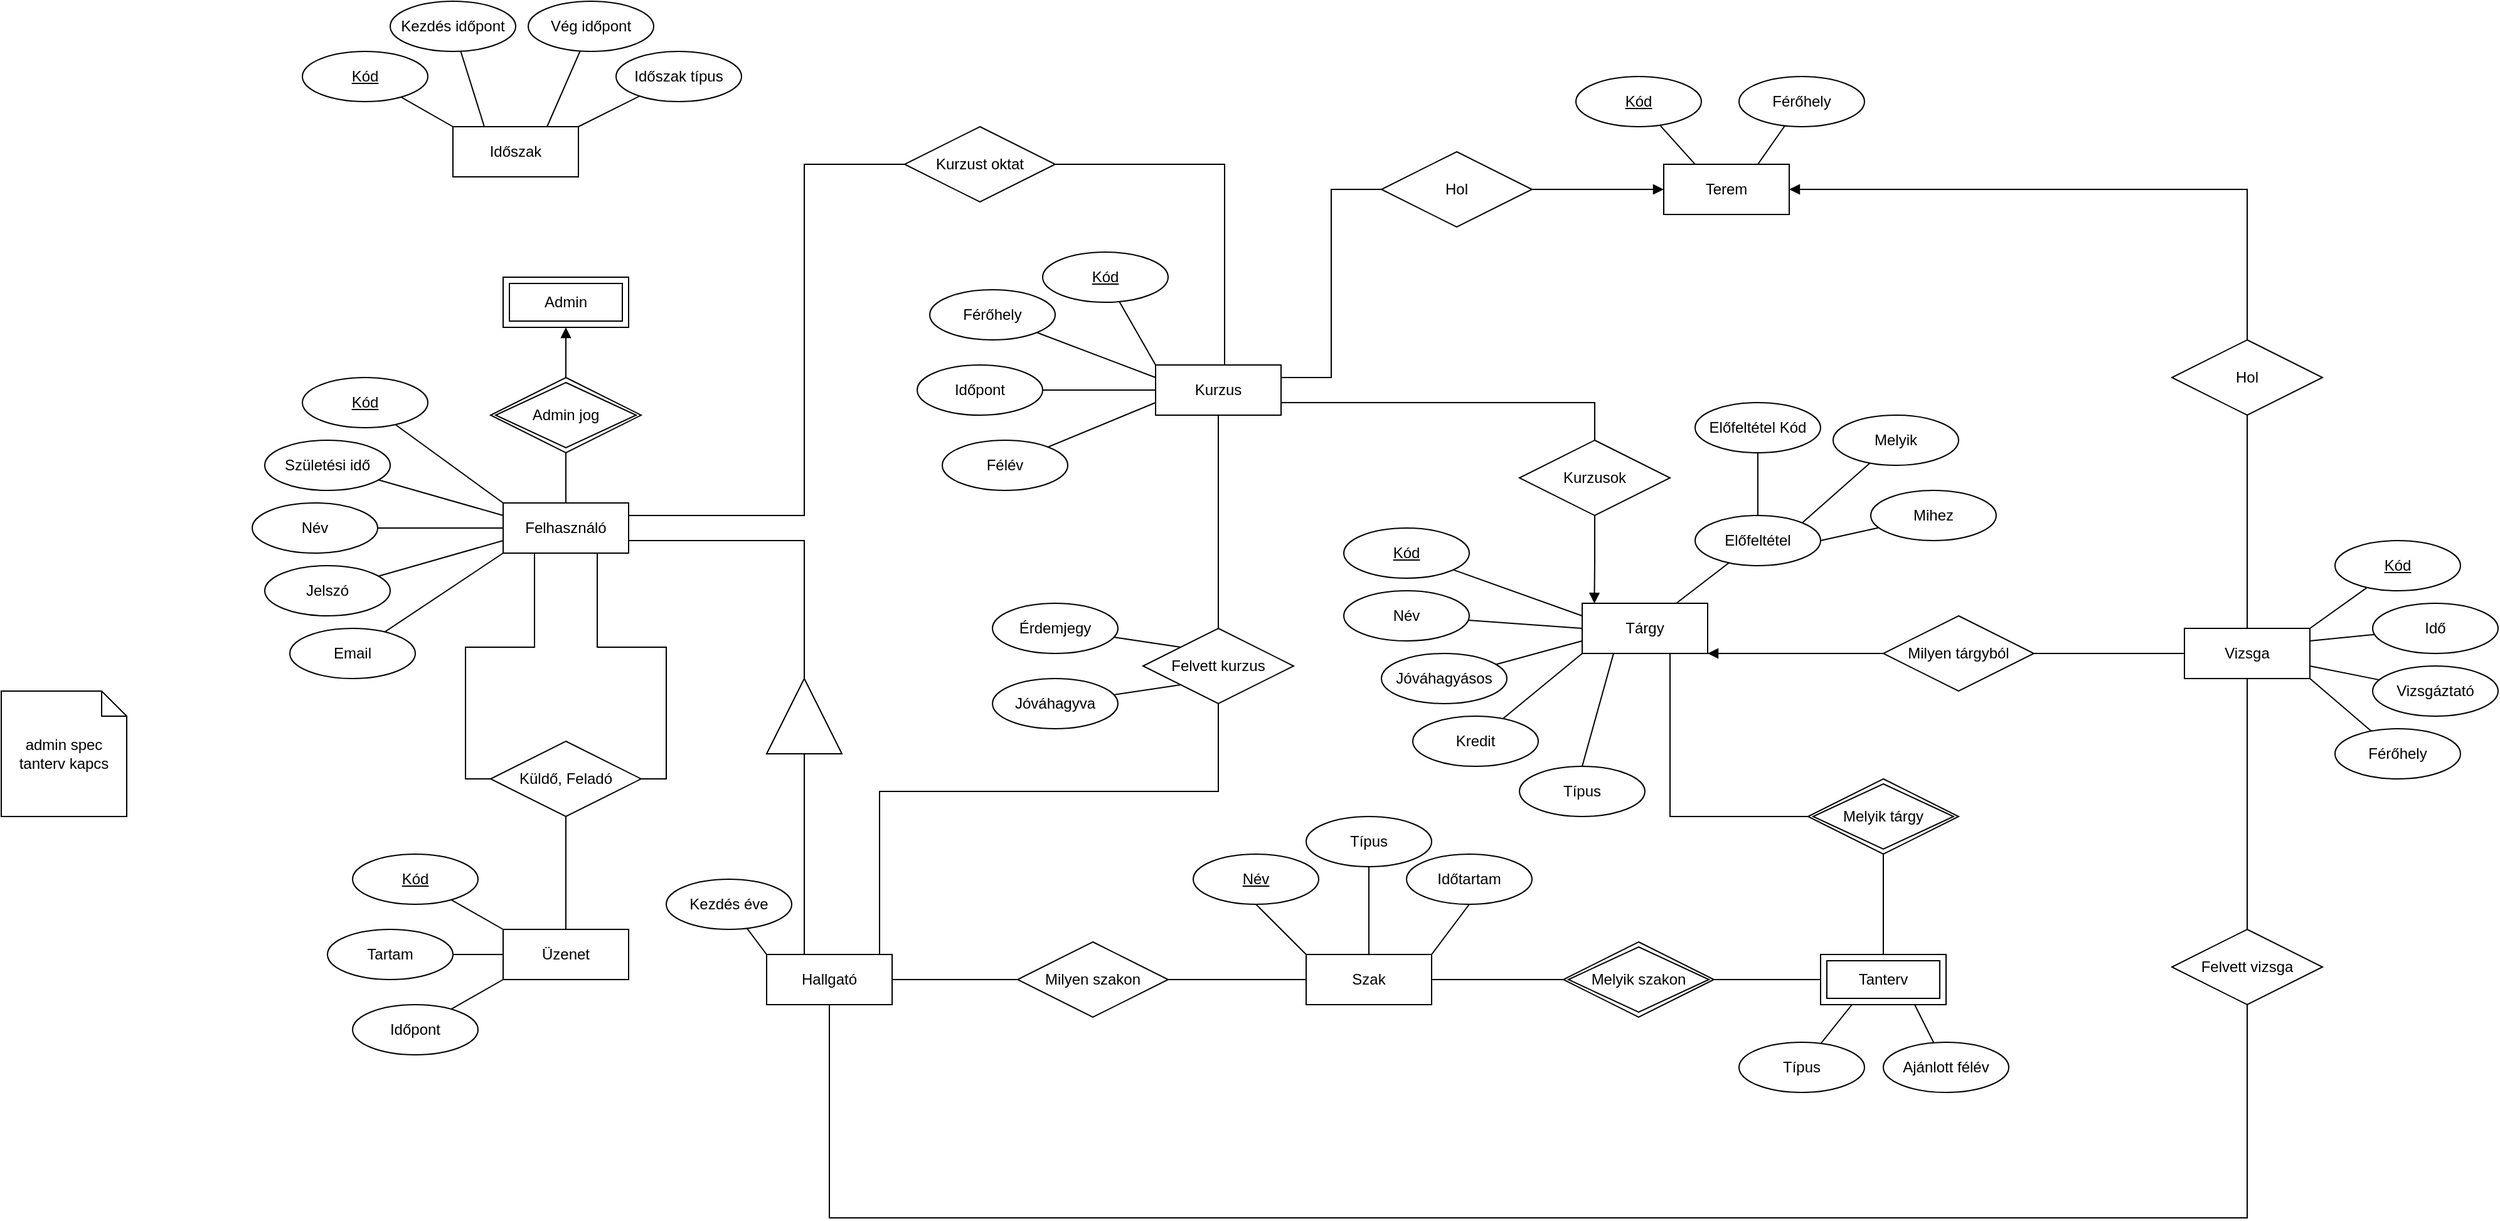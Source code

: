 <mxfile version="24.0.1" type="device">
  <diagram id="R2lEEEUBdFMjLlhIrx00" name="Page-1">
    <mxGraphModel dx="974" dy="-713" grid="1" gridSize="10" guides="1" tooltips="1" connect="1" arrows="1" fold="1" page="1" pageScale="1" pageWidth="850" pageHeight="1100" math="0" shadow="0" extFonts="Permanent Marker^https://fonts.googleapis.com/css?family=Permanent+Marker">
      <root>
        <mxCell id="0" />
        <mxCell id="1" parent="0" />
        <mxCell id="ymtsDFFoy1cgHrSzAJ-t-154" value="Admin" style="shape=ext;margin=3;double=1;whiteSpace=wrap;html=1;align=center;strokeColor=default;verticalAlign=middle;fontFamily=Helvetica;fontSize=12;fontColor=default;fillColor=default;" parent="1" vertex="1">
          <mxGeometry x="510" y="1360" width="100" height="40" as="geometry" />
        </mxCell>
        <mxCell id="ymtsDFFoy1cgHrSzAJ-t-155" value="Felhasználó" style="whiteSpace=wrap;html=1;align=center;strokeColor=default;verticalAlign=middle;fontFamily=Helvetica;fontSize=12;fontColor=default;fillColor=default;" parent="1" vertex="1">
          <mxGeometry x="510" y="1540" width="100" height="40" as="geometry" />
        </mxCell>
        <mxCell id="ymtsDFFoy1cgHrSzAJ-t-156" style="rounded=0;orthogonalLoop=1;jettySize=auto;html=1;entryX=0;entryY=0.25;entryDx=0;entryDy=0;fontFamily=Helvetica;fontSize=12;fontColor=default;endArrow=none;endFill=0;" parent="1" source="ymtsDFFoy1cgHrSzAJ-t-157" target="ymtsDFFoy1cgHrSzAJ-t-155" edge="1">
          <mxGeometry relative="1" as="geometry" />
        </mxCell>
        <mxCell id="ymtsDFFoy1cgHrSzAJ-t-157" value="Születési idő" style="ellipse;whiteSpace=wrap;html=1;align=center;strokeColor=default;verticalAlign=middle;fontFamily=Helvetica;fontSize=12;fontColor=default;fillColor=default;" parent="1" vertex="1">
          <mxGeometry x="320" y="1490" width="100" height="40" as="geometry" />
        </mxCell>
        <mxCell id="ymtsDFFoy1cgHrSzAJ-t-162" style="rounded=0;orthogonalLoop=1;jettySize=auto;html=1;entryX=0;entryY=0.5;entryDx=0;entryDy=0;fontFamily=Helvetica;fontSize=12;fontColor=default;endArrow=none;endFill=0;" parent="1" source="ymtsDFFoy1cgHrSzAJ-t-163" target="ymtsDFFoy1cgHrSzAJ-t-155" edge="1">
          <mxGeometry relative="1" as="geometry" />
        </mxCell>
        <mxCell id="ymtsDFFoy1cgHrSzAJ-t-163" value="&lt;div&gt;Név&lt;/div&gt;" style="ellipse;whiteSpace=wrap;html=1;align=center;strokeColor=default;verticalAlign=middle;fontFamily=Helvetica;fontSize=12;fontColor=default;fillColor=default;" parent="1" vertex="1">
          <mxGeometry x="310" y="1540" width="100" height="40" as="geometry" />
        </mxCell>
        <mxCell id="ymtsDFFoy1cgHrSzAJ-t-164" style="rounded=0;orthogonalLoop=1;jettySize=auto;html=1;entryX=0;entryY=0.75;entryDx=0;entryDy=0;fontFamily=Helvetica;fontSize=12;fontColor=default;endArrow=none;endFill=0;" parent="1" source="ymtsDFFoy1cgHrSzAJ-t-165" target="ymtsDFFoy1cgHrSzAJ-t-155" edge="1">
          <mxGeometry relative="1" as="geometry" />
        </mxCell>
        <mxCell id="ymtsDFFoy1cgHrSzAJ-t-165" value="Jelszó" style="ellipse;whiteSpace=wrap;html=1;align=center;strokeColor=default;verticalAlign=middle;fontFamily=Helvetica;fontSize=12;fontColor=default;fillColor=default;" parent="1" vertex="1">
          <mxGeometry x="320" y="1590" width="100" height="40" as="geometry" />
        </mxCell>
        <mxCell id="ymtsDFFoy1cgHrSzAJ-t-166" style="rounded=0;orthogonalLoop=1;jettySize=auto;html=1;entryX=0;entryY=1;entryDx=0;entryDy=0;fontFamily=Helvetica;fontSize=12;fontColor=default;endArrow=none;endFill=0;" parent="1" source="ymtsDFFoy1cgHrSzAJ-t-167" target="ymtsDFFoy1cgHrSzAJ-t-155" edge="1">
          <mxGeometry relative="1" as="geometry" />
        </mxCell>
        <mxCell id="ymtsDFFoy1cgHrSzAJ-t-167" value="Email" style="ellipse;whiteSpace=wrap;html=1;align=center;strokeColor=default;verticalAlign=middle;fontFamily=Helvetica;fontSize=12;fontColor=default;fillColor=default;" parent="1" vertex="1">
          <mxGeometry x="340" y="1640" width="100" height="40" as="geometry" />
        </mxCell>
        <mxCell id="ymtsDFFoy1cgHrSzAJ-t-168" style="rounded=0;orthogonalLoop=1;jettySize=auto;html=1;entryX=0;entryY=0;entryDx=0;entryDy=0;fontFamily=Helvetica;fontSize=12;fontColor=default;endArrow=none;endFill=0;" parent="1" source="ymtsDFFoy1cgHrSzAJ-t-169" target="ymtsDFFoy1cgHrSzAJ-t-155" edge="1">
          <mxGeometry relative="1" as="geometry" />
        </mxCell>
        <mxCell id="ymtsDFFoy1cgHrSzAJ-t-169" value="Kód" style="ellipse;whiteSpace=wrap;html=1;align=center;fontStyle=4;strokeColor=default;verticalAlign=middle;fontFamily=Helvetica;fontSize=12;fontColor=default;fillColor=default;" parent="1" vertex="1">
          <mxGeometry x="350" y="1440" width="100" height="40" as="geometry" />
        </mxCell>
        <mxCell id="ymtsDFFoy1cgHrSzAJ-t-170" style="rounded=0;orthogonalLoop=1;jettySize=auto;html=1;entryX=0.5;entryY=0;entryDx=0;entryDy=0;fontFamily=Helvetica;fontSize=12;fontColor=default;endArrow=none;endFill=0;edgeStyle=orthogonalEdgeStyle;" parent="1" source="ymtsDFFoy1cgHrSzAJ-t-172" target="ymtsDFFoy1cgHrSzAJ-t-155" edge="1">
          <mxGeometry relative="1" as="geometry" />
        </mxCell>
        <mxCell id="ymtsDFFoy1cgHrSzAJ-t-171" style="rounded=0;orthogonalLoop=1;jettySize=auto;html=1;entryX=0.5;entryY=1;entryDx=0;entryDy=0;fontFamily=Helvetica;fontSize=12;fontColor=default;endArrow=block;endFill=1;edgeStyle=orthogonalEdgeStyle;" parent="1" source="ymtsDFFoy1cgHrSzAJ-t-172" target="ymtsDFFoy1cgHrSzAJ-t-154" edge="1">
          <mxGeometry relative="1" as="geometry" />
        </mxCell>
        <mxCell id="ymtsDFFoy1cgHrSzAJ-t-172" value="Admin jog" style="shape=rhombus;double=1;perimeter=rhombusPerimeter;whiteSpace=wrap;html=1;align=center;strokeColor=default;verticalAlign=middle;fontFamily=Helvetica;fontSize=12;fontColor=default;fillColor=default;" parent="1" vertex="1">
          <mxGeometry x="500" y="1440" width="120" height="60" as="geometry" />
        </mxCell>
        <mxCell id="ymtsDFFoy1cgHrSzAJ-t-173" style="edgeStyle=orthogonalEdgeStyle;rounded=0;orthogonalLoop=1;jettySize=auto;html=1;entryX=0.5;entryY=1;entryDx=0;entryDy=0;fontFamily=Helvetica;fontSize=12;fontColor=default;exitX=0.75;exitY=0;exitDx=0;exitDy=0;endArrow=none;endFill=0;" parent="1" source="ymtsDFFoy1cgHrSzAJ-t-174" target="yA5O6WEM55twFTHgfPoU-2" edge="1">
          <mxGeometry relative="1" as="geometry">
            <Array as="points">
              <mxPoint x="810" y="1900" />
              <mxPoint x="810" y="1770" />
              <mxPoint x="1080" y="1770" />
            </Array>
            <mxPoint x="900" y="1750.0" as="targetPoint" />
          </mxGeometry>
        </mxCell>
        <mxCell id="ymtsDFFoy1cgHrSzAJ-t-174" value="Hallgató" style="whiteSpace=wrap;html=1;align=center;strokeColor=default;verticalAlign=middle;fontFamily=Helvetica;fontSize=12;fontColor=default;fillColor=default;" parent="1" vertex="1">
          <mxGeometry x="720" y="1900" width="100" height="40" as="geometry" />
        </mxCell>
        <mxCell id="ymtsDFFoy1cgHrSzAJ-t-175" style="edgeStyle=orthogonalEdgeStyle;rounded=0;orthogonalLoop=1;jettySize=auto;html=1;fontFamily=Helvetica;fontSize=12;fontColor=default;endArrow=none;endFill=0;" parent="1" source="ymtsDFFoy1cgHrSzAJ-t-177" target="ymtsDFFoy1cgHrSzAJ-t-174" edge="1">
          <mxGeometry relative="1" as="geometry">
            <Array as="points">
              <mxPoint x="750" y="1780" />
              <mxPoint x="750" y="1780" />
            </Array>
          </mxGeometry>
        </mxCell>
        <mxCell id="ymtsDFFoy1cgHrSzAJ-t-176" style="edgeStyle=orthogonalEdgeStyle;rounded=0;orthogonalLoop=1;jettySize=auto;html=1;entryX=1;entryY=0.75;entryDx=0;entryDy=0;fontFamily=Helvetica;fontSize=12;fontColor=default;endArrow=none;endFill=0;exitX=1;exitY=0.5;exitDx=0;exitDy=0;" parent="1" source="ymtsDFFoy1cgHrSzAJ-t-177" target="ymtsDFFoy1cgHrSzAJ-t-155" edge="1">
          <mxGeometry relative="1" as="geometry">
            <Array as="points">
              <mxPoint x="750" y="1570" />
            </Array>
          </mxGeometry>
        </mxCell>
        <mxCell id="ymtsDFFoy1cgHrSzAJ-t-177" value="" style="triangle;whiteSpace=wrap;html=1;strokeColor=default;align=center;verticalAlign=middle;fontFamily=Helvetica;fontSize=12;fontColor=default;fillColor=default;rotation=-90;" parent="1" vertex="1">
          <mxGeometry x="720" y="1680" width="60" height="60" as="geometry" />
        </mxCell>
        <mxCell id="ymtsDFFoy1cgHrSzAJ-t-178" style="rounded=0;orthogonalLoop=1;jettySize=auto;html=1;entryX=0;entryY=0;entryDx=0;entryDy=0;fontFamily=Helvetica;fontSize=12;fontColor=default;endArrow=none;endFill=0;" parent="1" source="ymtsDFFoy1cgHrSzAJ-t-179" target="ymtsDFFoy1cgHrSzAJ-t-174" edge="1">
          <mxGeometry relative="1" as="geometry" />
        </mxCell>
        <mxCell id="ymtsDFFoy1cgHrSzAJ-t-179" value="Kezdés éve" style="ellipse;whiteSpace=wrap;html=1;align=center;strokeColor=default;verticalAlign=middle;fontFamily=Helvetica;fontSize=12;fontColor=default;fillColor=default;" parent="1" vertex="1">
          <mxGeometry x="640" y="1840" width="100" height="40" as="geometry" />
        </mxCell>
        <mxCell id="ymtsDFFoy1cgHrSzAJ-t-180" style="edgeStyle=orthogonalEdgeStyle;rounded=0;orthogonalLoop=1;jettySize=auto;html=1;entryX=1;entryY=0.5;entryDx=0;entryDy=0;fontFamily=Helvetica;fontSize=12;fontColor=default;endArrow=none;endFill=0;startArrow=none;startFill=0;" parent="1" source="ymtsDFFoy1cgHrSzAJ-t-181" target="ymtsDFFoy1cgHrSzAJ-t-183" edge="1">
          <mxGeometry relative="1" as="geometry" />
        </mxCell>
        <mxCell id="ymtsDFFoy1cgHrSzAJ-t-181" value="Szak" style="whiteSpace=wrap;html=1;align=center;strokeColor=default;verticalAlign=middle;fontFamily=Helvetica;fontSize=12;fontColor=default;fillColor=default;" parent="1" vertex="1">
          <mxGeometry x="1150" y="1900" width="100" height="40" as="geometry" />
        </mxCell>
        <mxCell id="ymtsDFFoy1cgHrSzAJ-t-182" style="edgeStyle=orthogonalEdgeStyle;rounded=0;orthogonalLoop=1;jettySize=auto;html=1;entryX=1;entryY=0.5;entryDx=0;entryDy=0;fontFamily=Helvetica;fontSize=12;fontColor=default;endArrow=none;endFill=0;" parent="1" source="ymtsDFFoy1cgHrSzAJ-t-183" target="ymtsDFFoy1cgHrSzAJ-t-174" edge="1">
          <mxGeometry relative="1" as="geometry" />
        </mxCell>
        <mxCell id="ymtsDFFoy1cgHrSzAJ-t-183" value="Milyen szakon" style="shape=rhombus;perimeter=rhombusPerimeter;whiteSpace=wrap;html=1;align=center;strokeColor=default;verticalAlign=middle;fontFamily=Helvetica;fontSize=12;fontColor=default;fillColor=default;" parent="1" vertex="1">
          <mxGeometry x="920" y="1890" width="120" height="60" as="geometry" />
        </mxCell>
        <mxCell id="ymtsDFFoy1cgHrSzAJ-t-184" style="rounded=0;orthogonalLoop=1;jettySize=auto;html=1;entryX=0;entryY=0;entryDx=0;entryDy=0;fontFamily=Helvetica;fontSize=12;fontColor=default;exitX=0.5;exitY=1;exitDx=0;exitDy=0;endArrow=none;endFill=0;" parent="1" source="ymtsDFFoy1cgHrSzAJ-t-189" target="ymtsDFFoy1cgHrSzAJ-t-181" edge="1">
          <mxGeometry relative="1" as="geometry">
            <mxPoint x="1110" y="1970" as="sourcePoint" />
          </mxGeometry>
        </mxCell>
        <mxCell id="ymtsDFFoy1cgHrSzAJ-t-185" style="rounded=0;orthogonalLoop=1;jettySize=auto;html=1;entryX=0.5;entryY=0;entryDx=0;entryDy=0;fontFamily=Helvetica;fontSize=12;fontColor=default;endArrow=none;endFill=0;" parent="1" source="ymtsDFFoy1cgHrSzAJ-t-186" target="ymtsDFFoy1cgHrSzAJ-t-181" edge="1">
          <mxGeometry relative="1" as="geometry" />
        </mxCell>
        <mxCell id="ymtsDFFoy1cgHrSzAJ-t-186" value="Típus" style="ellipse;whiteSpace=wrap;html=1;align=center;strokeColor=default;verticalAlign=middle;fontFamily=Helvetica;fontSize=12;fontColor=default;fillColor=default;" parent="1" vertex="1">
          <mxGeometry x="1150" y="1790" width="100" height="40" as="geometry" />
        </mxCell>
        <mxCell id="ymtsDFFoy1cgHrSzAJ-t-187" style="rounded=0;orthogonalLoop=1;jettySize=auto;html=1;entryX=1;entryY=0;entryDx=0;entryDy=0;fontFamily=Helvetica;fontSize=12;fontColor=default;endArrow=none;endFill=0;exitX=0.5;exitY=1;exitDx=0;exitDy=0;" parent="1" source="ymtsDFFoy1cgHrSzAJ-t-188" target="ymtsDFFoy1cgHrSzAJ-t-181" edge="1">
          <mxGeometry relative="1" as="geometry" />
        </mxCell>
        <mxCell id="ymtsDFFoy1cgHrSzAJ-t-188" value="Időtartam" style="ellipse;whiteSpace=wrap;html=1;align=center;strokeColor=default;verticalAlign=middle;fontFamily=Helvetica;fontSize=12;fontColor=default;fillColor=default;" parent="1" vertex="1">
          <mxGeometry x="1230" y="1820" width="100" height="40" as="geometry" />
        </mxCell>
        <mxCell id="ymtsDFFoy1cgHrSzAJ-t-189" value="Név" style="ellipse;whiteSpace=wrap;html=1;align=center;fontStyle=4;strokeColor=default;verticalAlign=middle;fontFamily=Helvetica;fontSize=12;fontColor=default;fillColor=default;" parent="1" vertex="1">
          <mxGeometry x="1060" y="1820" width="100" height="40" as="geometry" />
        </mxCell>
        <mxCell id="ymtsDFFoy1cgHrSzAJ-t-190" style="edgeStyle=orthogonalEdgeStyle;rounded=0;orthogonalLoop=1;jettySize=auto;html=1;fontFamily=Helvetica;fontSize=12;fontColor=default;endArrow=none;endFill=0;entryX=1;entryY=0.5;entryDx=0;entryDy=0;exitX=0;exitY=0.5;exitDx=0;exitDy=0;" parent="1" source="ymtsDFFoy1cgHrSzAJ-t-267" target="ymtsDFFoy1cgHrSzAJ-t-181" edge="1">
          <mxGeometry relative="1" as="geometry">
            <mxPoint x="1350" y="1920" as="sourcePoint" />
            <mxPoint x="1180" y="1960" as="targetPoint" />
            <Array as="points" />
          </mxGeometry>
        </mxCell>
        <mxCell id="ymtsDFFoy1cgHrSzAJ-t-191" style="edgeStyle=orthogonalEdgeStyle;rounded=0;orthogonalLoop=1;jettySize=auto;html=1;entryX=0;entryY=0.5;entryDx=0;entryDy=0;fontFamily=Helvetica;fontSize=12;fontColor=default;endArrow=none;endFill=0;exitX=1;exitY=0.5;exitDx=0;exitDy=0;" parent="1" source="ymtsDFFoy1cgHrSzAJ-t-267" target="ymtsDFFoy1cgHrSzAJ-t-265" edge="1">
          <mxGeometry relative="1" as="geometry">
            <mxPoint x="1560" y="1920" as="targetPoint" />
            <mxPoint x="1470" y="1920" as="sourcePoint" />
          </mxGeometry>
        </mxCell>
        <mxCell id="ymtsDFFoy1cgHrSzAJ-t-193" style="rounded=0;orthogonalLoop=1;jettySize=auto;html=1;entryX=0.75;entryY=1;entryDx=0;entryDy=0;fontFamily=Helvetica;fontSize=12;fontColor=default;endArrow=none;endFill=0;" parent="1" source="ymtsDFFoy1cgHrSzAJ-t-194" target="ymtsDFFoy1cgHrSzAJ-t-265" edge="1">
          <mxGeometry relative="1" as="geometry">
            <mxPoint x="1635" y="1940" as="targetPoint" />
          </mxGeometry>
        </mxCell>
        <mxCell id="ymtsDFFoy1cgHrSzAJ-t-194" value="Ajánlott félév" style="ellipse;whiteSpace=wrap;html=1;align=center;strokeColor=default;verticalAlign=middle;fontFamily=Helvetica;fontSize=12;fontColor=default;fillColor=default;" parent="1" vertex="1">
          <mxGeometry x="1610" y="1970" width="100" height="40" as="geometry" />
        </mxCell>
        <mxCell id="ymtsDFFoy1cgHrSzAJ-t-196" style="rounded=0;orthogonalLoop=1;jettySize=auto;html=1;entryX=0.25;entryY=1;entryDx=0;entryDy=0;fontFamily=Helvetica;fontSize=12;fontColor=default;endArrow=none;endFill=0;" parent="1" source="ymtsDFFoy1cgHrSzAJ-t-197" target="ymtsDFFoy1cgHrSzAJ-t-265" edge="1">
          <mxGeometry relative="1" as="geometry">
            <mxPoint x="1585" y="1940" as="targetPoint" />
          </mxGeometry>
        </mxCell>
        <mxCell id="ymtsDFFoy1cgHrSzAJ-t-197" value="Típus" style="ellipse;whiteSpace=wrap;html=1;align=center;strokeColor=default;verticalAlign=middle;fontFamily=Helvetica;fontSize=12;fontColor=default;fillColor=default;" parent="1" vertex="1">
          <mxGeometry x="1495" y="1970" width="100" height="40" as="geometry" />
        </mxCell>
        <mxCell id="ymtsDFFoy1cgHrSzAJ-t-198" style="rounded=0;orthogonalLoop=1;jettySize=auto;html=1;entryX=0;entryY=0.5;entryDx=0;entryDy=0;fontFamily=Helvetica;fontSize=12;fontColor=default;edgeStyle=orthogonalEdgeStyle;endArrow=none;endFill=0;" parent="1" target="ymtsDFFoy1cgHrSzAJ-t-268" edge="1">
          <mxGeometry relative="1" as="geometry">
            <mxPoint x="1440" y="1660" as="sourcePoint" />
            <mxPoint x="1540" y="1790" as="targetPoint" />
            <Array as="points">
              <mxPoint x="1440" y="1790" />
            </Array>
          </mxGeometry>
        </mxCell>
        <mxCell id="ymtsDFFoy1cgHrSzAJ-t-199" value="Tárgy" style="whiteSpace=wrap;html=1;align=center;strokeColor=default;verticalAlign=middle;fontFamily=Helvetica;fontSize=12;fontColor=default;fillColor=default;" parent="1" vertex="1">
          <mxGeometry x="1370" y="1620" width="100" height="40" as="geometry" />
        </mxCell>
        <mxCell id="ymtsDFFoy1cgHrSzAJ-t-200" style="rounded=0;orthogonalLoop=1;jettySize=auto;html=1;entryX=0;entryY=0.25;entryDx=0;entryDy=0;fontFamily=Helvetica;fontSize=12;fontColor=default;endArrow=none;endFill=0;" parent="1" source="ymtsDFFoy1cgHrSzAJ-t-201" target="ymtsDFFoy1cgHrSzAJ-t-199" edge="1">
          <mxGeometry relative="1" as="geometry" />
        </mxCell>
        <mxCell id="ymtsDFFoy1cgHrSzAJ-t-201" value="Kód" style="ellipse;whiteSpace=wrap;html=1;align=center;fontStyle=4;strokeColor=default;verticalAlign=middle;fontFamily=Helvetica;fontSize=12;fontColor=default;fillColor=default;" parent="1" vertex="1">
          <mxGeometry x="1180" y="1560" width="100" height="40" as="geometry" />
        </mxCell>
        <mxCell id="ymtsDFFoy1cgHrSzAJ-t-202" style="rounded=0;orthogonalLoop=1;jettySize=auto;html=1;entryX=0;entryY=0.5;entryDx=0;entryDy=0;fontFamily=Helvetica;fontSize=12;fontColor=default;endArrow=none;endFill=0;" parent="1" source="ymtsDFFoy1cgHrSzAJ-t-203" target="ymtsDFFoy1cgHrSzAJ-t-199" edge="1">
          <mxGeometry relative="1" as="geometry" />
        </mxCell>
        <mxCell id="ymtsDFFoy1cgHrSzAJ-t-203" value="Név" style="ellipse;whiteSpace=wrap;html=1;align=center;strokeColor=default;verticalAlign=middle;fontFamily=Helvetica;fontSize=12;fontColor=default;fillColor=default;" parent="1" vertex="1">
          <mxGeometry x="1180" y="1610" width="100" height="40" as="geometry" />
        </mxCell>
        <mxCell id="ymtsDFFoy1cgHrSzAJ-t-204" style="rounded=0;orthogonalLoop=1;jettySize=auto;html=1;entryX=0;entryY=0.75;entryDx=0;entryDy=0;fontFamily=Helvetica;fontSize=12;fontColor=default;endArrow=none;endFill=0;" parent="1" source="ymtsDFFoy1cgHrSzAJ-t-205" target="ymtsDFFoy1cgHrSzAJ-t-199" edge="1">
          <mxGeometry relative="1" as="geometry" />
        </mxCell>
        <mxCell id="ymtsDFFoy1cgHrSzAJ-t-205" value="Jóváhagyásos" style="ellipse;whiteSpace=wrap;html=1;align=center;strokeColor=default;verticalAlign=middle;fontFamily=Helvetica;fontSize=12;fontColor=default;fillColor=default;" parent="1" vertex="1">
          <mxGeometry x="1210" y="1660" width="100" height="40" as="geometry" />
        </mxCell>
        <mxCell id="ymtsDFFoy1cgHrSzAJ-t-206" style="rounded=0;orthogonalLoop=1;jettySize=auto;html=1;entryX=0;entryY=1;entryDx=0;entryDy=0;fontFamily=Helvetica;fontSize=12;fontColor=default;endArrow=none;endFill=0;" parent="1" source="ymtsDFFoy1cgHrSzAJ-t-207" target="ymtsDFFoy1cgHrSzAJ-t-199" edge="1">
          <mxGeometry relative="1" as="geometry" />
        </mxCell>
        <mxCell id="ymtsDFFoy1cgHrSzAJ-t-207" value="Kredit" style="ellipse;whiteSpace=wrap;html=1;align=center;strokeColor=default;verticalAlign=middle;fontFamily=Helvetica;fontSize=12;fontColor=default;fillColor=default;" parent="1" vertex="1">
          <mxGeometry x="1235" y="1710" width="100" height="40" as="geometry" />
        </mxCell>
        <mxCell id="ymtsDFFoy1cgHrSzAJ-t-208" style="rounded=0;orthogonalLoop=1;jettySize=auto;html=1;entryX=0.25;entryY=1;entryDx=0;entryDy=0;fontFamily=Helvetica;fontSize=12;fontColor=default;endArrow=none;endFill=0;exitX=0.5;exitY=0;exitDx=0;exitDy=0;" parent="1" source="ymtsDFFoy1cgHrSzAJ-t-209" target="ymtsDFFoy1cgHrSzAJ-t-199" edge="1">
          <mxGeometry relative="1" as="geometry" />
        </mxCell>
        <mxCell id="ymtsDFFoy1cgHrSzAJ-t-209" value="Típus" style="ellipse;whiteSpace=wrap;html=1;align=center;strokeColor=default;verticalAlign=middle;fontFamily=Helvetica;fontSize=12;fontColor=default;fillColor=default;" parent="1" vertex="1">
          <mxGeometry x="1320" y="1750" width="100" height="40" as="geometry" />
        </mxCell>
        <mxCell id="ymtsDFFoy1cgHrSzAJ-t-210" style="rounded=0;orthogonalLoop=1;jettySize=auto;html=1;entryX=0.5;entryY=0;entryDx=0;entryDy=0;fontFamily=Helvetica;fontSize=12;fontColor=default;edgeStyle=orthogonalEdgeStyle;endArrow=none;endFill=0;exitX=0.5;exitY=1;exitDx=0;exitDy=0;" parent="1" source="ymtsDFFoy1cgHrSzAJ-t-268" target="ymtsDFFoy1cgHrSzAJ-t-265" edge="1">
          <mxGeometry relative="1" as="geometry">
            <mxPoint x="1610" y="1820" as="sourcePoint" />
            <mxPoint x="1610" y="1900" as="targetPoint" />
          </mxGeometry>
        </mxCell>
        <mxCell id="ymtsDFFoy1cgHrSzAJ-t-212" value="Kurzus" style="whiteSpace=wrap;html=1;align=center;strokeColor=default;verticalAlign=middle;fontFamily=Helvetica;fontSize=12;fontColor=default;fillColor=default;" parent="1" vertex="1">
          <mxGeometry x="1030" y="1430" width="100" height="40" as="geometry" />
        </mxCell>
        <mxCell id="ymtsDFFoy1cgHrSzAJ-t-213" style="rounded=0;orthogonalLoop=1;jettySize=auto;html=1;entryX=0;entryY=0;entryDx=0;entryDy=0;fontFamily=Helvetica;fontSize=12;fontColor=default;endArrow=none;endFill=0;" parent="1" source="ymtsDFFoy1cgHrSzAJ-t-214" target="ymtsDFFoy1cgHrSzAJ-t-212" edge="1">
          <mxGeometry relative="1" as="geometry" />
        </mxCell>
        <mxCell id="ymtsDFFoy1cgHrSzAJ-t-214" value="Kód" style="ellipse;whiteSpace=wrap;html=1;align=center;fontStyle=4;strokeColor=default;verticalAlign=middle;fontFamily=Helvetica;fontSize=12;fontColor=default;fillColor=default;flipV=1;flipH=0;" parent="1" vertex="1">
          <mxGeometry x="940" y="1340" width="100" height="40" as="geometry" />
        </mxCell>
        <mxCell id="ymtsDFFoy1cgHrSzAJ-t-215" style="rounded=0;orthogonalLoop=1;jettySize=auto;html=1;entryX=0;entryY=0.25;entryDx=0;entryDy=0;fontFamily=Helvetica;fontSize=12;fontColor=default;endArrow=none;endFill=0;exitX=1;exitY=1;exitDx=0;exitDy=0;" parent="1" source="ymtsDFFoy1cgHrSzAJ-t-216" target="ymtsDFFoy1cgHrSzAJ-t-212" edge="1">
          <mxGeometry relative="1" as="geometry" />
        </mxCell>
        <mxCell id="ymtsDFFoy1cgHrSzAJ-t-216" value="Férőhely" style="ellipse;whiteSpace=wrap;html=1;align=center;strokeColor=default;verticalAlign=middle;fontFamily=Helvetica;fontSize=12;fontColor=default;fillColor=default;flipV=1;flipH=0;" parent="1" vertex="1">
          <mxGeometry x="850" y="1370" width="100" height="40" as="geometry" />
        </mxCell>
        <mxCell id="ymtsDFFoy1cgHrSzAJ-t-217" style="rounded=0;orthogonalLoop=1;jettySize=auto;html=1;fontFamily=Helvetica;fontSize=12;fontColor=default;endArrow=none;endFill=0;entryX=0;entryY=0.5;entryDx=0;entryDy=0;" parent="1" source="ymtsDFFoy1cgHrSzAJ-t-218" target="ymtsDFFoy1cgHrSzAJ-t-212" edge="1">
          <mxGeometry relative="1" as="geometry">
            <mxPoint x="1080" y="1470" as="targetPoint" />
          </mxGeometry>
        </mxCell>
        <mxCell id="ymtsDFFoy1cgHrSzAJ-t-218" value="Időpont" style="ellipse;whiteSpace=wrap;html=1;align=center;strokeColor=default;verticalAlign=middle;fontFamily=Helvetica;fontSize=12;fontColor=default;fillColor=default;snapToPoint=1;flipV=1;flipH=0;" parent="1" vertex="1">
          <mxGeometry x="840" y="1430" width="100" height="40" as="geometry" />
        </mxCell>
        <mxCell id="ymtsDFFoy1cgHrSzAJ-t-219" style="rounded=0;orthogonalLoop=1;jettySize=auto;html=1;entryX=0;entryY=0.75;entryDx=0;entryDy=0;fontFamily=Helvetica;fontSize=12;fontColor=default;endArrow=none;endFill=0;exitX=0;exitY=1;exitDx=0;exitDy=0;" parent="1" source="ymtsDFFoy1cgHrSzAJ-t-220" target="ymtsDFFoy1cgHrSzAJ-t-212" edge="1">
          <mxGeometry relative="1" as="geometry" />
        </mxCell>
        <mxCell id="ymtsDFFoy1cgHrSzAJ-t-220" value="&lt;div&gt;Félév&lt;/div&gt;" style="ellipse;whiteSpace=wrap;html=1;align=center;strokeColor=default;verticalAlign=middle;fontFamily=Helvetica;fontSize=12;fontColor=default;fillColor=default;flipV=1;flipH=0;" parent="1" vertex="1">
          <mxGeometry x="860" y="1490" width="100" height="40" as="geometry" />
        </mxCell>
        <mxCell id="ymtsDFFoy1cgHrSzAJ-t-223" value="Terem" style="whiteSpace=wrap;html=1;align=center;strokeColor=default;verticalAlign=middle;fontFamily=Helvetica;fontSize=12;fontColor=default;fillColor=default;" parent="1" vertex="1">
          <mxGeometry x="1435" y="1270" width="100" height="40" as="geometry" />
        </mxCell>
        <mxCell id="ymtsDFFoy1cgHrSzAJ-t-224" style="rounded=0;orthogonalLoop=1;jettySize=auto;html=1;entryX=0.25;entryY=0;entryDx=0;entryDy=0;fontFamily=Helvetica;fontSize=12;fontColor=default;endArrow=none;endFill=0;" parent="1" source="ymtsDFFoy1cgHrSzAJ-t-225" target="ymtsDFFoy1cgHrSzAJ-t-223" edge="1">
          <mxGeometry relative="1" as="geometry" />
        </mxCell>
        <mxCell id="ymtsDFFoy1cgHrSzAJ-t-225" value="Kód" style="ellipse;whiteSpace=wrap;html=1;align=center;fontStyle=4;strokeColor=default;verticalAlign=middle;fontFamily=Helvetica;fontSize=12;fontColor=default;fillColor=default;" parent="1" vertex="1">
          <mxGeometry x="1365" y="1200" width="100" height="40" as="geometry" />
        </mxCell>
        <mxCell id="ymtsDFFoy1cgHrSzAJ-t-226" style="rounded=0;orthogonalLoop=1;jettySize=auto;html=1;entryX=0.75;entryY=0;entryDx=0;entryDy=0;fontFamily=Helvetica;fontSize=12;fontColor=default;endArrow=none;endFill=0;" parent="1" source="ymtsDFFoy1cgHrSzAJ-t-227" target="ymtsDFFoy1cgHrSzAJ-t-223" edge="1">
          <mxGeometry relative="1" as="geometry" />
        </mxCell>
        <mxCell id="ymtsDFFoy1cgHrSzAJ-t-227" value="Férőhely" style="ellipse;whiteSpace=wrap;html=1;align=center;strokeColor=default;verticalAlign=middle;fontFamily=Helvetica;fontSize=12;fontColor=default;fillColor=default;" parent="1" vertex="1">
          <mxGeometry x="1495" y="1200" width="100" height="40" as="geometry" />
        </mxCell>
        <mxCell id="ymtsDFFoy1cgHrSzAJ-t-228" style="edgeStyle=orthogonalEdgeStyle;rounded=0;orthogonalLoop=1;jettySize=auto;html=1;entryX=1;entryY=0.5;entryDx=0;entryDy=0;fontFamily=Helvetica;fontSize=12;fontColor=default;endArrow=none;endFill=0;exitX=0.5;exitY=0;exitDx=0;exitDy=0;" parent="1" source="ymtsDFFoy1cgHrSzAJ-t-230" target="ymtsDFFoy1cgHrSzAJ-t-212" edge="1">
          <mxGeometry relative="1" as="geometry">
            <Array as="points">
              <mxPoint x="1380" y="1460" />
              <mxPoint x="1130" y="1460" />
            </Array>
          </mxGeometry>
        </mxCell>
        <mxCell id="ymtsDFFoy1cgHrSzAJ-t-229" style="edgeStyle=orthogonalEdgeStyle;rounded=0;orthogonalLoop=1;jettySize=auto;html=1;entryX=0.097;entryY=0.004;entryDx=0;entryDy=0;fontFamily=Helvetica;fontSize=12;fontColor=default;endArrow=block;endFill=1;entryPerimeter=0;" parent="1" source="ymtsDFFoy1cgHrSzAJ-t-230" target="ymtsDFFoy1cgHrSzAJ-t-199" edge="1">
          <mxGeometry relative="1" as="geometry" />
        </mxCell>
        <mxCell id="ymtsDFFoy1cgHrSzAJ-t-230" value="Kurzusok" style="shape=rhombus;perimeter=rhombusPerimeter;whiteSpace=wrap;html=1;align=center;strokeColor=default;verticalAlign=middle;fontFamily=Helvetica;fontSize=12;fontColor=default;fillColor=default;" parent="1" vertex="1">
          <mxGeometry x="1320" y="1490" width="120" height="60" as="geometry" />
        </mxCell>
        <mxCell id="ymtsDFFoy1cgHrSzAJ-t-231" style="edgeStyle=orthogonalEdgeStyle;rounded=0;orthogonalLoop=1;jettySize=auto;html=1;entryX=0;entryY=0.5;entryDx=0;entryDy=0;fontFamily=Helvetica;fontSize=12;fontColor=default;endArrow=block;endFill=1;" parent="1" source="ymtsDFFoy1cgHrSzAJ-t-233" target="ymtsDFFoy1cgHrSzAJ-t-223" edge="1">
          <mxGeometry relative="1" as="geometry" />
        </mxCell>
        <mxCell id="ymtsDFFoy1cgHrSzAJ-t-232" style="edgeStyle=orthogonalEdgeStyle;rounded=0;orthogonalLoop=1;jettySize=auto;html=1;entryX=1;entryY=0.25;entryDx=0;entryDy=0;fontFamily=Helvetica;fontSize=12;fontColor=default;endArrow=none;endFill=0;" parent="1" source="ymtsDFFoy1cgHrSzAJ-t-233" target="ymtsDFFoy1cgHrSzAJ-t-212" edge="1">
          <mxGeometry relative="1" as="geometry" />
        </mxCell>
        <mxCell id="ymtsDFFoy1cgHrSzAJ-t-233" value="Hol" style="shape=rhombus;perimeter=rhombusPerimeter;whiteSpace=wrap;html=1;align=center;strokeColor=default;verticalAlign=middle;fontFamily=Helvetica;fontSize=12;fontColor=default;fillColor=default;" parent="1" vertex="1">
          <mxGeometry x="1210" y="1260" width="120" height="60" as="geometry" />
        </mxCell>
        <mxCell id="ymtsDFFoy1cgHrSzAJ-t-234" style="edgeStyle=orthogonalEdgeStyle;rounded=0;orthogonalLoop=1;jettySize=auto;html=1;entryX=0.5;entryY=0;entryDx=0;entryDy=0;fontFamily=Helvetica;fontSize=12;fontColor=default;endArrow=none;endFill=0;exitX=1;exitY=0.5;exitDx=0;exitDy=0;" parent="1" source="yA5O6WEM55twFTHgfPoU-1" target="ymtsDFFoy1cgHrSzAJ-t-212" edge="1">
          <mxGeometry relative="1" as="geometry">
            <mxPoint x="1085" y="1300" as="sourcePoint" />
            <Array as="points">
              <mxPoint x="1085" y="1270" />
              <mxPoint x="1085" y="1430" />
            </Array>
          </mxGeometry>
        </mxCell>
        <mxCell id="ymtsDFFoy1cgHrSzAJ-t-239" style="edgeStyle=orthogonalEdgeStyle;rounded=0;orthogonalLoop=1;jettySize=auto;html=1;entryX=1;entryY=0.75;entryDx=0;entryDy=0;fontFamily=Helvetica;fontSize=12;fontColor=default;exitX=0;exitY=0.5;exitDx=0;exitDy=0;endArrow=none;endFill=0;" parent="1" source="yA5O6WEM55twFTHgfPoU-1" target="ymtsDFFoy1cgHrSzAJ-t-155" edge="1">
          <mxGeometry relative="1" as="geometry">
            <Array as="points">
              <mxPoint x="750" y="1270" />
              <mxPoint x="750" y="1550" />
              <mxPoint x="610" y="1550" />
            </Array>
            <mxPoint x="750" y="1370" as="sourcePoint" />
          </mxGeometry>
        </mxCell>
        <mxCell id="ymtsDFFoy1cgHrSzAJ-t-264" style="edgeStyle=orthogonalEdgeStyle;rounded=0;orthogonalLoop=1;jettySize=auto;html=1;entryX=0.5;entryY=1;entryDx=0;entryDy=0;fontFamily=Helvetica;fontSize=12;fontColor=default;endArrow=none;endFill=0;exitX=0.5;exitY=0;exitDx=0;exitDy=0;" parent="1" source="yA5O6WEM55twFTHgfPoU-2" target="ymtsDFFoy1cgHrSzAJ-t-212" edge="1">
          <mxGeometry relative="1" as="geometry">
            <mxPoint x="1080" y="1510" as="sourcePoint" />
          </mxGeometry>
        </mxCell>
        <mxCell id="yA5O6WEM55twFTHgfPoU-4" style="rounded=0;orthogonalLoop=1;jettySize=auto;html=1;entryX=0;entryY=0;entryDx=0;entryDy=0;endArrow=none;endFill=0;" edge="1" parent="1" source="ymtsDFFoy1cgHrSzAJ-t-248" target="yA5O6WEM55twFTHgfPoU-2">
          <mxGeometry relative="1" as="geometry" />
        </mxCell>
        <mxCell id="ymtsDFFoy1cgHrSzAJ-t-248" value="Érdemjegy" style="ellipse;whiteSpace=wrap;html=1;align=center;strokeColor=default;verticalAlign=middle;fontFamily=Helvetica;fontSize=12;fontColor=default;fillColor=default;" parent="1" vertex="1">
          <mxGeometry x="900" y="1620" width="100" height="40" as="geometry" />
        </mxCell>
        <mxCell id="ymtsDFFoy1cgHrSzAJ-t-249" value="Időszak" style="whiteSpace=wrap;html=1;align=center;strokeColor=default;verticalAlign=middle;fontFamily=Helvetica;fontSize=12;fontColor=default;fillColor=default;" parent="1" vertex="1">
          <mxGeometry x="470" y="1240" width="100" height="40" as="geometry" />
        </mxCell>
        <mxCell id="ymtsDFFoy1cgHrSzAJ-t-250" style="rounded=0;orthogonalLoop=1;jettySize=auto;html=1;entryX=0;entryY=0;entryDx=0;entryDy=0;fontFamily=Helvetica;fontSize=12;fontColor=default;endArrow=none;endFill=0;" parent="1" source="ymtsDFFoy1cgHrSzAJ-t-251" target="ymtsDFFoy1cgHrSzAJ-t-249" edge="1">
          <mxGeometry relative="1" as="geometry" />
        </mxCell>
        <mxCell id="ymtsDFFoy1cgHrSzAJ-t-251" value="Kód" style="ellipse;whiteSpace=wrap;html=1;align=center;fontStyle=4;strokeColor=default;verticalAlign=middle;fontFamily=Helvetica;fontSize=12;fontColor=default;fillColor=default;" parent="1" vertex="1">
          <mxGeometry x="350" y="1180" width="100" height="40" as="geometry" />
        </mxCell>
        <mxCell id="ymtsDFFoy1cgHrSzAJ-t-252" style="rounded=0;orthogonalLoop=1;jettySize=auto;html=1;entryX=0.25;entryY=0;entryDx=0;entryDy=0;fontFamily=Helvetica;fontSize=12;fontColor=default;endArrow=none;endFill=0;" parent="1" source="ymtsDFFoy1cgHrSzAJ-t-253" target="ymtsDFFoy1cgHrSzAJ-t-249" edge="1">
          <mxGeometry relative="1" as="geometry" />
        </mxCell>
        <mxCell id="ymtsDFFoy1cgHrSzAJ-t-253" value="&lt;div&gt;Kezdés időpont&lt;/div&gt;" style="ellipse;whiteSpace=wrap;html=1;align=center;strokeColor=default;verticalAlign=middle;fontFamily=Helvetica;fontSize=12;fontColor=default;fillColor=default;" parent="1" vertex="1">
          <mxGeometry x="420" y="1140" width="100" height="40" as="geometry" />
        </mxCell>
        <mxCell id="ymtsDFFoy1cgHrSzAJ-t-254" style="rounded=0;orthogonalLoop=1;jettySize=auto;html=1;entryX=0.75;entryY=0;entryDx=0;entryDy=0;fontFamily=Helvetica;fontSize=12;fontColor=default;endArrow=none;endFill=0;" parent="1" source="ymtsDFFoy1cgHrSzAJ-t-255" target="ymtsDFFoy1cgHrSzAJ-t-249" edge="1">
          <mxGeometry relative="1" as="geometry" />
        </mxCell>
        <mxCell id="ymtsDFFoy1cgHrSzAJ-t-255" value="&lt;div&gt;Vég időpont&lt;/div&gt;" style="ellipse;whiteSpace=wrap;html=1;align=center;strokeColor=default;verticalAlign=middle;fontFamily=Helvetica;fontSize=12;fontColor=default;fillColor=default;" parent="1" vertex="1">
          <mxGeometry x="530" y="1140" width="100" height="40" as="geometry" />
        </mxCell>
        <mxCell id="yA5O6WEM55twFTHgfPoU-12" style="rounded=0;orthogonalLoop=1;jettySize=auto;html=1;entryX=1;entryY=0;entryDx=0;entryDy=0;endArrow=none;endFill=0;" edge="1" parent="1" source="ymtsDFFoy1cgHrSzAJ-t-262" target="ymtsDFFoy1cgHrSzAJ-t-249">
          <mxGeometry relative="1" as="geometry" />
        </mxCell>
        <mxCell id="ymtsDFFoy1cgHrSzAJ-t-262" value="Időszak típus" style="ellipse;whiteSpace=wrap;html=1;align=center;strokeColor=default;verticalAlign=middle;fontFamily=Helvetica;fontSize=12;fontColor=default;fillColor=default;" parent="1" vertex="1">
          <mxGeometry x="600" y="1180" width="100" height="40" as="geometry" />
        </mxCell>
        <mxCell id="ymtsDFFoy1cgHrSzAJ-t-265" value="Tanterv" style="shape=ext;margin=3;double=1;whiteSpace=wrap;html=1;align=center;strokeColor=default;verticalAlign=middle;fontFamily=Helvetica;fontSize=12;fontColor=default;fillColor=default;" parent="1" vertex="1">
          <mxGeometry x="1560" y="1900" width="100" height="40" as="geometry" />
        </mxCell>
        <mxCell id="ymtsDFFoy1cgHrSzAJ-t-267" value="Melyik szakon" style="shape=rhombus;double=1;perimeter=rhombusPerimeter;whiteSpace=wrap;html=1;align=center;strokeColor=default;verticalAlign=middle;fontFamily=Helvetica;fontSize=12;fontColor=default;fillColor=default;" parent="1" vertex="1">
          <mxGeometry x="1355" y="1890" width="120" height="60" as="geometry" />
        </mxCell>
        <mxCell id="ymtsDFFoy1cgHrSzAJ-t-268" value="Melyik tárgy" style="shape=rhombus;double=1;perimeter=rhombusPerimeter;whiteSpace=wrap;html=1;align=center;strokeColor=default;verticalAlign=middle;fontFamily=Helvetica;fontSize=12;fontColor=default;fillColor=default;" parent="1" vertex="1">
          <mxGeometry x="1550" y="1760" width="120" height="60" as="geometry" />
        </mxCell>
        <mxCell id="ymtsDFFoy1cgHrSzAJ-t-282" value="Vizsga" style="whiteSpace=wrap;html=1;align=center;strokeColor=default;verticalAlign=middle;fontFamily=Helvetica;fontSize=12;fontColor=default;fillColor=default;" parent="1" vertex="1">
          <mxGeometry x="1850" y="1640" width="100" height="40" as="geometry" />
        </mxCell>
        <mxCell id="ymtsDFFoy1cgHrSzAJ-t-284" style="edgeStyle=orthogonalEdgeStyle;rounded=0;orthogonalLoop=1;jettySize=auto;html=1;fontFamily=Helvetica;fontSize=12;fontColor=default;endArrow=block;endFill=1;entryX=1;entryY=1;entryDx=0;entryDy=0;" parent="1" source="ymtsDFFoy1cgHrSzAJ-t-283" target="ymtsDFFoy1cgHrSzAJ-t-199" edge="1">
          <mxGeometry relative="1" as="geometry">
            <mxPoint x="1500" y="1700" as="targetPoint" />
            <Array as="points">
              <mxPoint x="1510" y="1660" />
              <mxPoint x="1510" y="1660" />
            </Array>
          </mxGeometry>
        </mxCell>
        <mxCell id="ymtsDFFoy1cgHrSzAJ-t-285" style="edgeStyle=orthogonalEdgeStyle;rounded=0;orthogonalLoop=1;jettySize=auto;html=1;entryX=0;entryY=0.5;entryDx=0;entryDy=0;fontFamily=Helvetica;fontSize=12;fontColor=default;endArrow=none;endFill=0;" parent="1" source="ymtsDFFoy1cgHrSzAJ-t-283" target="ymtsDFFoy1cgHrSzAJ-t-282" edge="1">
          <mxGeometry relative="1" as="geometry" />
        </mxCell>
        <mxCell id="ymtsDFFoy1cgHrSzAJ-t-283" value="Milyen tárgyból" style="shape=rhombus;perimeter=rhombusPerimeter;whiteSpace=wrap;html=1;align=center;strokeColor=default;verticalAlign=middle;fontFamily=Helvetica;fontSize=12;fontColor=default;fillColor=default;" parent="1" vertex="1">
          <mxGeometry x="1610" y="1630" width="120" height="60" as="geometry" />
        </mxCell>
        <mxCell id="ymtsDFFoy1cgHrSzAJ-t-287" style="edgeStyle=orthogonalEdgeStyle;rounded=0;orthogonalLoop=1;jettySize=auto;html=1;entryX=0.5;entryY=0;entryDx=0;entryDy=0;fontFamily=Helvetica;fontSize=12;fontColor=default;endArrow=none;endFill=0;" parent="1" source="ymtsDFFoy1cgHrSzAJ-t-286" target="ymtsDFFoy1cgHrSzAJ-t-282" edge="1">
          <mxGeometry relative="1" as="geometry" />
        </mxCell>
        <mxCell id="ymtsDFFoy1cgHrSzAJ-t-288" style="edgeStyle=orthogonalEdgeStyle;rounded=0;orthogonalLoop=1;jettySize=auto;html=1;entryX=1;entryY=0.5;entryDx=0;entryDy=0;fontFamily=Helvetica;fontSize=12;fontColor=default;exitX=0.5;exitY=0;exitDx=0;exitDy=0;endArrow=block;endFill=1;" parent="1" source="ymtsDFFoy1cgHrSzAJ-t-286" target="ymtsDFFoy1cgHrSzAJ-t-223" edge="1">
          <mxGeometry relative="1" as="geometry" />
        </mxCell>
        <mxCell id="ymtsDFFoy1cgHrSzAJ-t-286" value="Hol" style="shape=rhombus;perimeter=rhombusPerimeter;whiteSpace=wrap;html=1;align=center;verticalAlign=middle;fontFamily=Helvetica;fontSize=12;" parent="1" vertex="1">
          <mxGeometry x="1840" y="1410" width="120" height="60" as="geometry" />
        </mxCell>
        <mxCell id="ymtsDFFoy1cgHrSzAJ-t-293" style="edgeStyle=orthogonalEdgeStyle;rounded=0;orthogonalLoop=1;jettySize=auto;html=1;entryX=0.5;entryY=1;entryDx=0;entryDy=0;fontFamily=Helvetica;fontSize=12;fontColor=default;endArrow=none;endFill=0;exitX=0.5;exitY=0;exitDx=0;exitDy=0;" parent="1" source="yA5O6WEM55twFTHgfPoU-5" target="ymtsDFFoy1cgHrSzAJ-t-282" edge="1">
          <mxGeometry relative="1" as="geometry">
            <mxPoint x="1900" y="1810" as="sourcePoint" />
          </mxGeometry>
        </mxCell>
        <mxCell id="ymtsDFFoy1cgHrSzAJ-t-295" style="edgeStyle=orthogonalEdgeStyle;rounded=0;orthogonalLoop=1;jettySize=auto;html=1;entryX=0.5;entryY=1;entryDx=0;entryDy=0;fontFamily=Helvetica;fontSize=12;fontColor=default;endArrow=none;endFill=0;exitX=0.5;exitY=1;exitDx=0;exitDy=0;" parent="1" source="yA5O6WEM55twFTHgfPoU-5" target="ymtsDFFoy1cgHrSzAJ-t-174" edge="1">
          <mxGeometry relative="1" as="geometry">
            <mxPoint x="1900" y="2171" as="sourcePoint" />
            <Array as="points">
              <mxPoint x="1900" y="2110" />
              <mxPoint x="770" y="2110" />
            </Array>
          </mxGeometry>
        </mxCell>
        <mxCell id="ymtsDFFoy1cgHrSzAJ-t-306" style="rounded=0;orthogonalLoop=1;jettySize=auto;html=1;entryX=1;entryY=0.25;entryDx=0;entryDy=0;fontFamily=Helvetica;fontSize=12;fontColor=default;endArrow=none;endFill=0;" parent="1" source="ymtsDFFoy1cgHrSzAJ-t-300" target="ymtsDFFoy1cgHrSzAJ-t-282" edge="1">
          <mxGeometry relative="1" as="geometry" />
        </mxCell>
        <mxCell id="ymtsDFFoy1cgHrSzAJ-t-300" value="Idő" style="ellipse;whiteSpace=wrap;html=1;align=center;strokeColor=default;verticalAlign=middle;fontFamily=Helvetica;fontSize=12;fontColor=default;fillColor=default;" parent="1" vertex="1">
          <mxGeometry x="2000" y="1620" width="100" height="40" as="geometry" />
        </mxCell>
        <mxCell id="ymtsDFFoy1cgHrSzAJ-t-305" style="rounded=0;orthogonalLoop=1;jettySize=auto;html=1;entryX=1;entryY=0;entryDx=0;entryDy=0;fontFamily=Helvetica;fontSize=12;fontColor=default;endArrow=none;endFill=0;" parent="1" source="ymtsDFFoy1cgHrSzAJ-t-302" target="ymtsDFFoy1cgHrSzAJ-t-282" edge="1">
          <mxGeometry relative="1" as="geometry" />
        </mxCell>
        <mxCell id="ymtsDFFoy1cgHrSzAJ-t-302" value="Kód" style="ellipse;whiteSpace=wrap;html=1;align=center;fontStyle=4;verticalAlign=middle;fontFamily=Helvetica;fontSize=12;" parent="1" vertex="1">
          <mxGeometry x="1970" y="1570" width="100" height="40" as="geometry" />
        </mxCell>
        <mxCell id="ymtsDFFoy1cgHrSzAJ-t-307" style="rounded=0;orthogonalLoop=1;jettySize=auto;html=1;entryX=1;entryY=0.75;entryDx=0;entryDy=0;fontFamily=Helvetica;fontSize=12;fontColor=default;endArrow=none;endFill=0;" parent="1" source="ymtsDFFoy1cgHrSzAJ-t-303" target="ymtsDFFoy1cgHrSzAJ-t-282" edge="1">
          <mxGeometry relative="1" as="geometry" />
        </mxCell>
        <mxCell id="ymtsDFFoy1cgHrSzAJ-t-303" value="Vizsgáztató" style="ellipse;whiteSpace=wrap;html=1;align=center;strokeColor=default;verticalAlign=middle;fontFamily=Helvetica;fontSize=12;fontColor=default;fillColor=default;" parent="1" vertex="1">
          <mxGeometry x="2000" y="1670" width="100" height="40" as="geometry" />
        </mxCell>
        <mxCell id="ymtsDFFoy1cgHrSzAJ-t-308" style="rounded=0;orthogonalLoop=1;jettySize=auto;html=1;entryX=1;entryY=1;entryDx=0;entryDy=0;fontFamily=Helvetica;fontSize=12;fontColor=default;endArrow=none;endFill=0;" parent="1" source="ymtsDFFoy1cgHrSzAJ-t-304" target="ymtsDFFoy1cgHrSzAJ-t-282" edge="1">
          <mxGeometry relative="1" as="geometry" />
        </mxCell>
        <mxCell id="ymtsDFFoy1cgHrSzAJ-t-304" value="Férőhely" style="ellipse;whiteSpace=wrap;html=1;align=center;strokeColor=default;verticalAlign=middle;fontFamily=Helvetica;fontSize=12;fontColor=default;fillColor=default;" parent="1" vertex="1">
          <mxGeometry x="1970" y="1720" width="100" height="40" as="geometry" />
        </mxCell>
        <mxCell id="ymtsDFFoy1cgHrSzAJ-t-311" style="edgeStyle=orthogonalEdgeStyle;rounded=0;orthogonalLoop=1;jettySize=auto;html=1;entryX=0.5;entryY=1;entryDx=0;entryDy=0;fontFamily=Helvetica;fontSize=12;fontColor=default;endArrow=none;endFill=0;" parent="1" source="ymtsDFFoy1cgHrSzAJ-t-309" target="ymtsDFFoy1cgHrSzAJ-t-310" edge="1">
          <mxGeometry relative="1" as="geometry" />
        </mxCell>
        <mxCell id="ymtsDFFoy1cgHrSzAJ-t-309" value="Üzenet" style="whiteSpace=wrap;html=1;align=center;strokeColor=default;verticalAlign=middle;fontFamily=Helvetica;fontSize=12;fontColor=default;fillColor=default;" parent="1" vertex="1">
          <mxGeometry x="510" y="1880" width="100" height="40" as="geometry" />
        </mxCell>
        <mxCell id="ymtsDFFoy1cgHrSzAJ-t-314" style="edgeStyle=orthogonalEdgeStyle;rounded=0;orthogonalLoop=1;jettySize=auto;html=1;entryX=0.25;entryY=1;entryDx=0;entryDy=0;fontFamily=Helvetica;fontSize=12;fontColor=default;exitX=0;exitY=0.5;exitDx=0;exitDy=0;endArrow=none;endFill=0;" parent="1" source="ymtsDFFoy1cgHrSzAJ-t-310" target="ymtsDFFoy1cgHrSzAJ-t-155" edge="1">
          <mxGeometry relative="1" as="geometry" />
        </mxCell>
        <mxCell id="ymtsDFFoy1cgHrSzAJ-t-315" style="edgeStyle=orthogonalEdgeStyle;rounded=0;orthogonalLoop=1;jettySize=auto;html=1;entryX=0.75;entryY=1;entryDx=0;entryDy=0;fontFamily=Helvetica;fontSize=12;fontColor=default;exitX=1;exitY=0.5;exitDx=0;exitDy=0;endArrow=none;endFill=0;" parent="1" source="ymtsDFFoy1cgHrSzAJ-t-310" target="ymtsDFFoy1cgHrSzAJ-t-155" edge="1">
          <mxGeometry relative="1" as="geometry" />
        </mxCell>
        <mxCell id="ymtsDFFoy1cgHrSzAJ-t-310" value="Küldő, Feladó" style="shape=rhombus;perimeter=rhombusPerimeter;whiteSpace=wrap;html=1;align=center;strokeColor=default;verticalAlign=middle;fontFamily=Helvetica;fontSize=12;fontColor=default;fillColor=default;" parent="1" vertex="1">
          <mxGeometry x="500" y="1730" width="120" height="60" as="geometry" />
        </mxCell>
        <mxCell id="ymtsDFFoy1cgHrSzAJ-t-317" style="rounded=0;orthogonalLoop=1;jettySize=auto;html=1;entryX=0;entryY=0.5;entryDx=0;entryDy=0;fontFamily=Helvetica;fontSize=12;fontColor=default;endArrow=none;endFill=0;" parent="1" source="ymtsDFFoy1cgHrSzAJ-t-316" target="ymtsDFFoy1cgHrSzAJ-t-309" edge="1">
          <mxGeometry relative="1" as="geometry" />
        </mxCell>
        <mxCell id="ymtsDFFoy1cgHrSzAJ-t-316" value="Tartam" style="ellipse;whiteSpace=wrap;html=1;align=center;strokeColor=default;verticalAlign=middle;fontFamily=Helvetica;fontSize=12;fontColor=default;fillColor=default;" parent="1" vertex="1">
          <mxGeometry x="370" y="1880" width="100" height="40" as="geometry" />
        </mxCell>
        <mxCell id="ymtsDFFoy1cgHrSzAJ-t-319" style="rounded=0;orthogonalLoop=1;jettySize=auto;html=1;entryX=0;entryY=0;entryDx=0;entryDy=0;fontFamily=Helvetica;fontSize=12;fontColor=default;endArrow=none;endFill=0;" parent="1" source="ymtsDFFoy1cgHrSzAJ-t-318" target="ymtsDFFoy1cgHrSzAJ-t-309" edge="1">
          <mxGeometry relative="1" as="geometry" />
        </mxCell>
        <mxCell id="ymtsDFFoy1cgHrSzAJ-t-318" value="Kód" style="ellipse;whiteSpace=wrap;html=1;align=center;fontStyle=4;verticalAlign=middle;fontFamily=Helvetica;fontSize=12;" parent="1" vertex="1">
          <mxGeometry x="390" y="1820" width="100" height="40" as="geometry" />
        </mxCell>
        <mxCell id="ymtsDFFoy1cgHrSzAJ-t-321" style="rounded=0;orthogonalLoop=1;jettySize=auto;html=1;entryX=0;entryY=1;entryDx=0;entryDy=0;fontFamily=Helvetica;fontSize=12;fontColor=default;endArrow=none;endFill=0;" parent="1" source="ymtsDFFoy1cgHrSzAJ-t-320" target="ymtsDFFoy1cgHrSzAJ-t-309" edge="1">
          <mxGeometry relative="1" as="geometry" />
        </mxCell>
        <mxCell id="ymtsDFFoy1cgHrSzAJ-t-320" value="Időpont" style="ellipse;whiteSpace=wrap;html=1;align=center;strokeColor=default;verticalAlign=middle;fontFamily=Helvetica;fontSize=12;fontColor=default;fillColor=default;" parent="1" vertex="1">
          <mxGeometry x="390" y="1940" width="100" height="40" as="geometry" />
        </mxCell>
        <mxCell id="ymtsDFFoy1cgHrSzAJ-t-329" style="rounded=0;orthogonalLoop=1;jettySize=auto;html=1;entryX=1;entryY=0.5;entryDx=0;entryDy=0;fontFamily=Helvetica;fontSize=12;fontColor=default;endArrow=none;endFill=0;" parent="1" source="ymtsDFFoy1cgHrSzAJ-t-328" target="yA5O6WEM55twFTHgfPoU-10" edge="1">
          <mxGeometry relative="1" as="geometry">
            <mxPoint x="1550" y="1500" as="targetPoint" />
          </mxGeometry>
        </mxCell>
        <mxCell id="ymtsDFFoy1cgHrSzAJ-t-328" value="Mihez" style="ellipse;whiteSpace=wrap;html=1;align=center;verticalAlign=middle;fontFamily=Helvetica;fontSize=12;" parent="1" vertex="1">
          <mxGeometry x="1600" y="1530" width="100" height="40" as="geometry" />
        </mxCell>
        <mxCell id="ymtsDFFoy1cgHrSzAJ-t-331" style="rounded=0;orthogonalLoop=1;jettySize=auto;html=1;entryX=0.5;entryY=0;entryDx=0;entryDy=0;fontFamily=Helvetica;fontSize=12;fontColor=default;endArrow=none;endFill=0;" parent="1" source="ymtsDFFoy1cgHrSzAJ-t-330" target="yA5O6WEM55twFTHgfPoU-10" edge="1">
          <mxGeometry relative="1" as="geometry">
            <mxPoint x="1550" y="1480" as="targetPoint" />
          </mxGeometry>
        </mxCell>
        <mxCell id="ymtsDFFoy1cgHrSzAJ-t-330" value="Előfeltétel Kód" style="ellipse;whiteSpace=wrap;html=1;align=center;fontStyle=0;verticalAlign=middle;fontFamily=Helvetica;fontSize=12;" parent="1" vertex="1">
          <mxGeometry x="1460" y="1460" width="100" height="40" as="geometry" />
        </mxCell>
        <mxCell id="yA5O6WEM55twFTHgfPoU-1" value="Kurzust oktat" style="shape=rhombus;perimeter=rhombusPerimeter;whiteSpace=wrap;html=1;align=center;" vertex="1" parent="1">
          <mxGeometry x="830" y="1240" width="120" height="60" as="geometry" />
        </mxCell>
        <mxCell id="yA5O6WEM55twFTHgfPoU-2" value="Felvett kurzus" style="shape=rhombus;perimeter=rhombusPerimeter;whiteSpace=wrap;html=1;align=center;" vertex="1" parent="1">
          <mxGeometry x="1020" y="1640" width="120" height="60" as="geometry" />
        </mxCell>
        <mxCell id="yA5O6WEM55twFTHgfPoU-5" value="Felvett vizsga" style="shape=rhombus;perimeter=rhombusPerimeter;whiteSpace=wrap;html=1;align=center;" vertex="1" parent="1">
          <mxGeometry x="1840" y="1880" width="120" height="60" as="geometry" />
        </mxCell>
        <mxCell id="yA5O6WEM55twFTHgfPoU-9" style="rounded=0;orthogonalLoop=1;jettySize=auto;html=1;entryX=0;entryY=1;entryDx=0;entryDy=0;endArrow=none;endFill=0;" edge="1" parent="1" source="yA5O6WEM55twFTHgfPoU-8" target="yA5O6WEM55twFTHgfPoU-2">
          <mxGeometry relative="1" as="geometry" />
        </mxCell>
        <mxCell id="yA5O6WEM55twFTHgfPoU-8" value="Jóváhagyva" style="ellipse;whiteSpace=wrap;html=1;align=center;" vertex="1" parent="1">
          <mxGeometry x="900" y="1680" width="100" height="40" as="geometry" />
        </mxCell>
        <mxCell id="yA5O6WEM55twFTHgfPoU-11" style="rounded=0;orthogonalLoop=1;jettySize=auto;html=1;entryX=0.75;entryY=0;entryDx=0;entryDy=0;endArrow=none;endFill=0;" edge="1" parent="1" source="yA5O6WEM55twFTHgfPoU-10" target="ymtsDFFoy1cgHrSzAJ-t-199">
          <mxGeometry relative="1" as="geometry" />
        </mxCell>
        <mxCell id="yA5O6WEM55twFTHgfPoU-10" value="Előfeltétel" style="ellipse;whiteSpace=wrap;html=1;align=center;" vertex="1" parent="1">
          <mxGeometry x="1460" y="1550" width="100" height="40" as="geometry" />
        </mxCell>
        <mxCell id="yA5O6WEM55twFTHgfPoU-14" style="rounded=0;orthogonalLoop=1;jettySize=auto;html=1;entryX=1;entryY=0;entryDx=0;entryDy=0;endArrow=none;endFill=0;" edge="1" parent="1" source="yA5O6WEM55twFTHgfPoU-13" target="yA5O6WEM55twFTHgfPoU-10">
          <mxGeometry relative="1" as="geometry" />
        </mxCell>
        <mxCell id="yA5O6WEM55twFTHgfPoU-13" value="Melyik" style="ellipse;whiteSpace=wrap;html=1;align=center;verticalAlign=middle;fontFamily=Helvetica;fontSize=12;" vertex="1" parent="1">
          <mxGeometry x="1570" y="1470" width="100" height="40" as="geometry" />
        </mxCell>
        <mxCell id="yA5O6WEM55twFTHgfPoU-15" value="admin spec&lt;div&gt;tanterv kapcs&lt;/div&gt;" style="shape=note;size=20;whiteSpace=wrap;html=1;" vertex="1" parent="1">
          <mxGeometry x="110" y="1690" width="100" height="100" as="geometry" />
        </mxCell>
      </root>
    </mxGraphModel>
  </diagram>
</mxfile>

